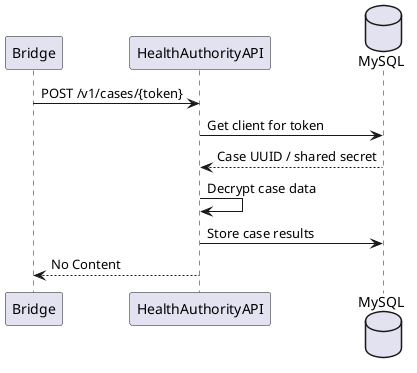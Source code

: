 @startuml
participant Bridge             as Bridge
participant HealthAuthorityAPI as API
database    MySQL              as MySQL

Bridge ->  API    : POST /v1/cases/{token}
API    ->  MySQL  : Get client for token
MySQL  --> API    : Case UUID / shared secret
API    ->  API    : Decrypt case data
API    ->  MySQL  : Store case results
API    --> Bridge : No Content
@enduml